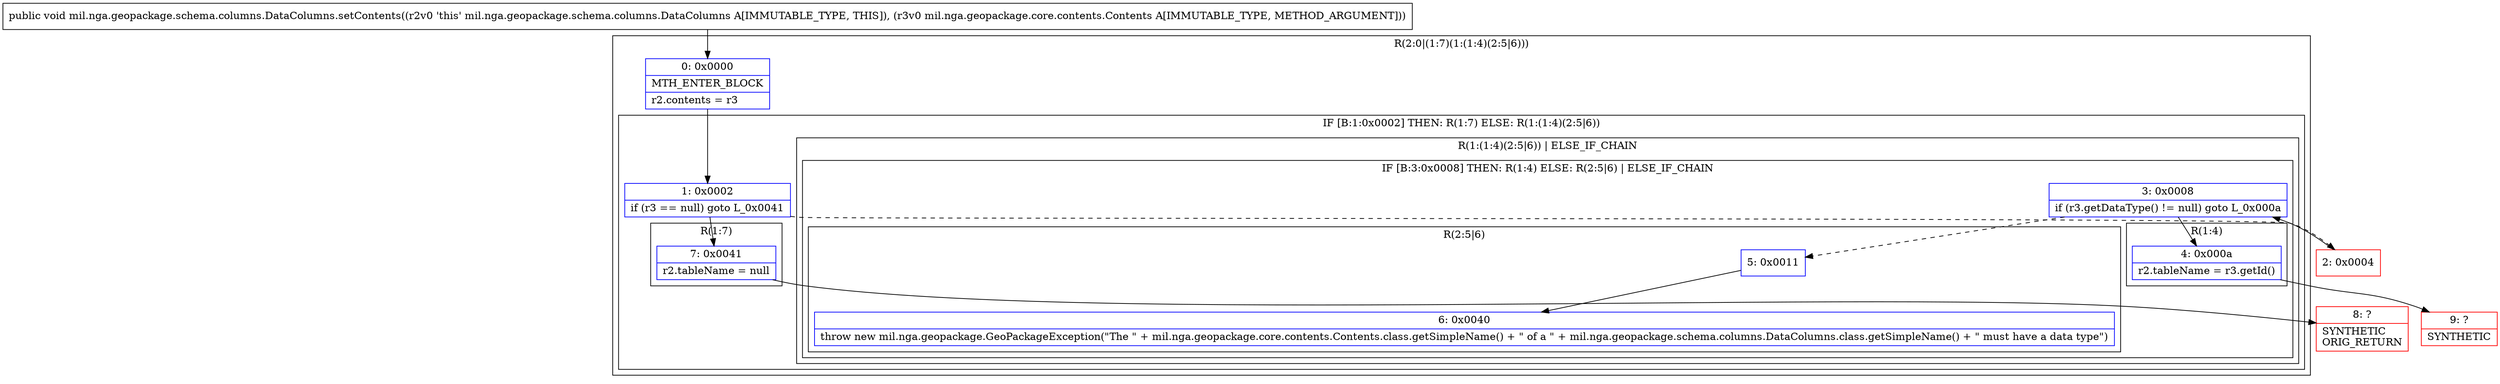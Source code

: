 digraph "CFG formil.nga.geopackage.schema.columns.DataColumns.setContents(Lmil\/nga\/geopackage\/core\/contents\/Contents;)V" {
subgraph cluster_Region_175591470 {
label = "R(2:0|(1:7)(1:(1:4)(2:5|6)))";
node [shape=record,color=blue];
Node_0 [shape=record,label="{0\:\ 0x0000|MTH_ENTER_BLOCK\l|r2.contents = r3\l}"];
subgraph cluster_IfRegion_1718486178 {
label = "IF [B:1:0x0002] THEN: R(1:7) ELSE: R(1:(1:4)(2:5|6))";
node [shape=record,color=blue];
Node_1 [shape=record,label="{1\:\ 0x0002|if (r3 == null) goto L_0x0041\l}"];
subgraph cluster_Region_1689866536 {
label = "R(1:7)";
node [shape=record,color=blue];
Node_7 [shape=record,label="{7\:\ 0x0041|r2.tableName = null\l}"];
}
subgraph cluster_Region_1622253833 {
label = "R(1:(1:4)(2:5|6)) | ELSE_IF_CHAIN\l";
node [shape=record,color=blue];
subgraph cluster_IfRegion_1358396177 {
label = "IF [B:3:0x0008] THEN: R(1:4) ELSE: R(2:5|6) | ELSE_IF_CHAIN\l";
node [shape=record,color=blue];
Node_3 [shape=record,label="{3\:\ 0x0008|if (r3.getDataType() != null) goto L_0x000a\l}"];
subgraph cluster_Region_1185562297 {
label = "R(1:4)";
node [shape=record,color=blue];
Node_4 [shape=record,label="{4\:\ 0x000a|r2.tableName = r3.getId()\l}"];
}
subgraph cluster_Region_1756628821 {
label = "R(2:5|6)";
node [shape=record,color=blue];
Node_5 [shape=record,label="{5\:\ 0x0011}"];
Node_6 [shape=record,label="{6\:\ 0x0040|throw new mil.nga.geopackage.GeoPackageException(\"The \" + mil.nga.geopackage.core.contents.Contents.class.getSimpleName() + \" of a \" + mil.nga.geopackage.schema.columns.DataColumns.class.getSimpleName() + \" must have a data type\")\l}"];
}
}
}
}
}
Node_2 [shape=record,color=red,label="{2\:\ 0x0004}"];
Node_8 [shape=record,color=red,label="{8\:\ ?|SYNTHETIC\lORIG_RETURN\l}"];
Node_9 [shape=record,color=red,label="{9\:\ ?|SYNTHETIC\l}"];
MethodNode[shape=record,label="{public void mil.nga.geopackage.schema.columns.DataColumns.setContents((r2v0 'this' mil.nga.geopackage.schema.columns.DataColumns A[IMMUTABLE_TYPE, THIS]), (r3v0 mil.nga.geopackage.core.contents.Contents A[IMMUTABLE_TYPE, METHOD_ARGUMENT])) }"];
MethodNode -> Node_0;
Node_0 -> Node_1;
Node_1 -> Node_2[style=dashed];
Node_1 -> Node_7;
Node_7 -> Node_8;
Node_3 -> Node_4;
Node_3 -> Node_5[style=dashed];
Node_4 -> Node_9;
Node_5 -> Node_6;
Node_2 -> Node_3;
}

